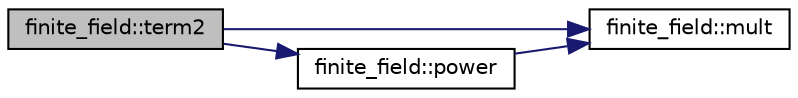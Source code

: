 digraph "finite_field::term2"
{
  edge [fontname="Helvetica",fontsize="10",labelfontname="Helvetica",labelfontsize="10"];
  node [fontname="Helvetica",fontsize="10",shape=record];
  rankdir="LR";
  Node18864 [label="finite_field::term2",height=0.2,width=0.4,color="black", fillcolor="grey75", style="filled", fontcolor="black"];
  Node18864 -> Node18865 [color="midnightblue",fontsize="10",style="solid",fontname="Helvetica"];
  Node18865 [label="finite_field::mult",height=0.2,width=0.4,color="black", fillcolor="white", style="filled",URL="$df/d5a/classfinite__field.html#a24fb5917aa6d4d656fd855b7f44a13b0"];
  Node18864 -> Node18866 [color="midnightblue",fontsize="10",style="solid",fontname="Helvetica"];
  Node18866 [label="finite_field::power",height=0.2,width=0.4,color="black", fillcolor="white", style="filled",URL="$df/d5a/classfinite__field.html#a0437871b8f775f0b2d589188d9ad7e61"];
  Node18866 -> Node18865 [color="midnightblue",fontsize="10",style="solid",fontname="Helvetica"];
}
